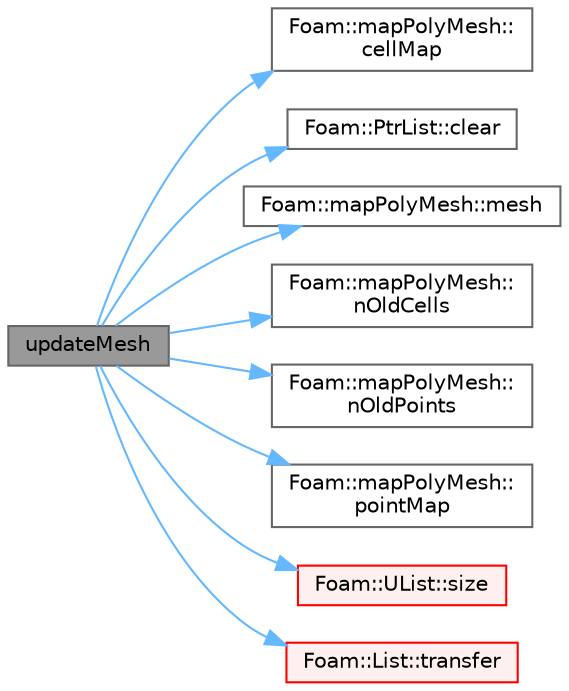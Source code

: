 digraph "updateMesh"
{
 // LATEX_PDF_SIZE
  bgcolor="transparent";
  edge [fontname=Helvetica,fontsize=10,labelfontname=Helvetica,labelfontsize=10];
  node [fontname=Helvetica,fontsize=10,shape=box,height=0.2,width=0.4];
  rankdir="LR";
  Node1 [id="Node000001",label="updateMesh",height=0.2,width=0.4,color="gray40", fillcolor="grey60", style="filled", fontcolor="black",tooltip=" "];
  Node1 -> Node2 [id="edge1_Node000001_Node000002",color="steelblue1",style="solid",tooltip=" "];
  Node2 [id="Node000002",label="Foam::mapPolyMesh::\lcellMap",height=0.2,width=0.4,color="grey40", fillcolor="white", style="filled",URL="$classFoam_1_1mapPolyMesh.html#aa3942ff9314208a66e6aa0cdcde4d530",tooltip=" "];
  Node1 -> Node3 [id="edge2_Node000001_Node000003",color="steelblue1",style="solid",tooltip=" "];
  Node3 [id="Node000003",label="Foam::PtrList::clear",height=0.2,width=0.4,color="grey40", fillcolor="white", style="filled",URL="$classFoam_1_1PtrList.html#ac8bb3912a3ce86b15842e79d0b421204",tooltip=" "];
  Node1 -> Node4 [id="edge3_Node000001_Node000004",color="steelblue1",style="solid",tooltip=" "];
  Node4 [id="Node000004",label="Foam::mapPolyMesh::mesh",height=0.2,width=0.4,color="grey40", fillcolor="white", style="filled",URL="$classFoam_1_1mapPolyMesh.html#a38f2a0a75662930d6f6f40cc03a410ce",tooltip=" "];
  Node1 -> Node5 [id="edge4_Node000001_Node000005",color="steelblue1",style="solid",tooltip=" "];
  Node5 [id="Node000005",label="Foam::mapPolyMesh::\lnOldCells",height=0.2,width=0.4,color="grey40", fillcolor="white", style="filled",URL="$classFoam_1_1mapPolyMesh.html#a0078cd9d7ee600f5e1057cf88c44da86",tooltip=" "];
  Node1 -> Node6 [id="edge5_Node000001_Node000006",color="steelblue1",style="solid",tooltip=" "];
  Node6 [id="Node000006",label="Foam::mapPolyMesh::\lnOldPoints",height=0.2,width=0.4,color="grey40", fillcolor="white", style="filled",URL="$classFoam_1_1mapPolyMesh.html#ab6380ebabe2cef6107cab30bdfd761e9",tooltip=" "];
  Node1 -> Node7 [id="edge6_Node000001_Node000007",color="steelblue1",style="solid",tooltip=" "];
  Node7 [id="Node000007",label="Foam::mapPolyMesh::\lpointMap",height=0.2,width=0.4,color="grey40", fillcolor="white", style="filled",URL="$classFoam_1_1mapPolyMesh.html#ab264ce96ca562afe4bfde91f11502eb9",tooltip=" "];
  Node1 -> Node8 [id="edge7_Node000001_Node000008",color="steelblue1",style="solid",tooltip=" "];
  Node8 [id="Node000008",label="Foam::UList::size",height=0.2,width=0.4,color="red", fillcolor="#FFF0F0", style="filled",URL="$classFoam_1_1UList.html#ac1fc1d9dab324bb1b8452c7aa4813026",tooltip=" "];
  Node1 -> Node10 [id="edge8_Node000001_Node000010",color="steelblue1",style="solid",tooltip=" "];
  Node10 [id="Node000010",label="Foam::List::transfer",height=0.2,width=0.4,color="red", fillcolor="#FFF0F0", style="filled",URL="$classFoam_1_1List.html#a12194004a66b30e6dfd3d9faa83f6b5a",tooltip=" "];
}
